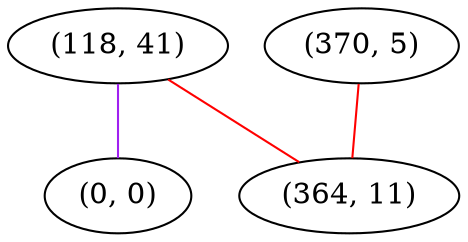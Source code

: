 graph "" {
"(118, 41)";
"(0, 0)";
"(370, 5)";
"(364, 11)";
"(118, 41)" -- "(0, 0)"  [color=purple, key=0, weight=4];
"(118, 41)" -- "(364, 11)"  [color=red, key=0, weight=1];
"(370, 5)" -- "(364, 11)"  [color=red, key=0, weight=1];
}
